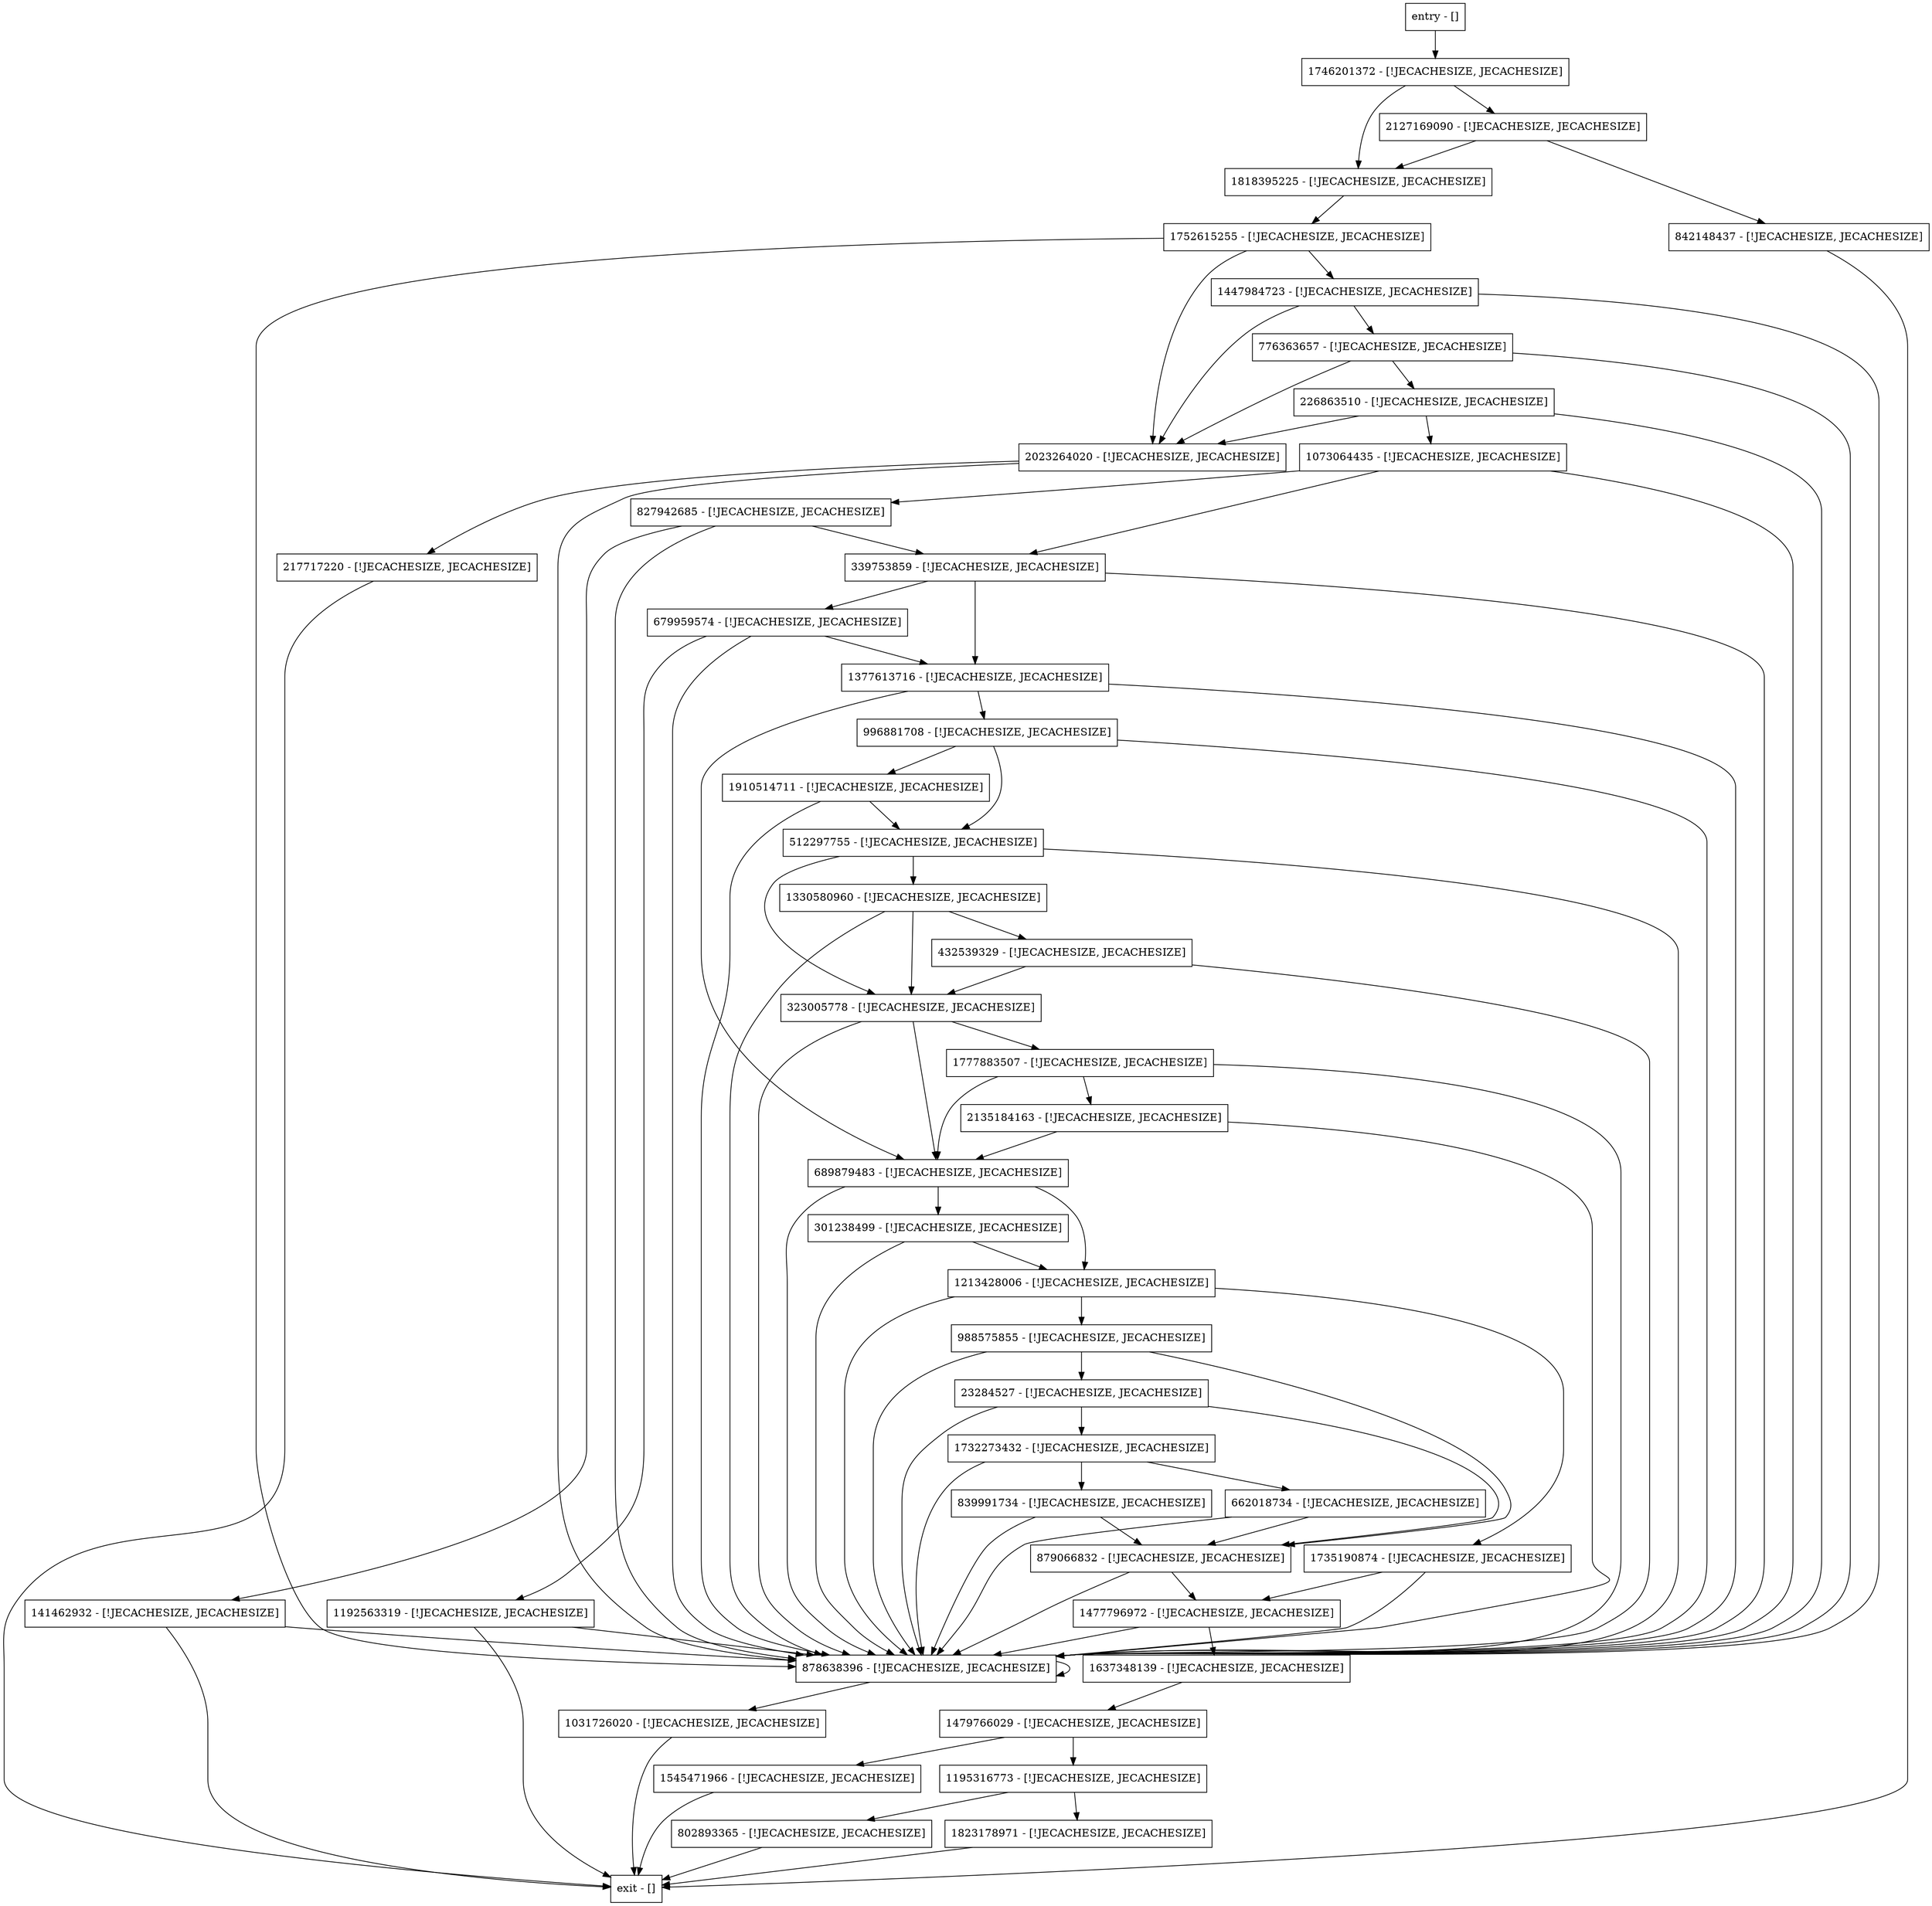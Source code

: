 digraph closeInternalWork {
node [shape=record];
2135184163 [label="2135184163 - [!JECACHESIZE, JECACHESIZE]"];
776363657 [label="776363657 - [!JECACHESIZE, JECACHESIZE]"];
2127169090 [label="2127169090 - [!JECACHESIZE, JECACHESIZE]"];
1213428006 [label="1213428006 - [!JECACHESIZE, JECACHESIZE]"];
432539329 [label="432539329 - [!JECACHESIZE, JECACHESIZE]"];
1637348139 [label="1637348139 - [!JECACHESIZE, JECACHESIZE]"];
662018734 [label="662018734 - [!JECACHESIZE, JECACHESIZE]"];
1732273432 [label="1732273432 - [!JECACHESIZE, JECACHESIZE]"];
1910514711 [label="1910514711 - [!JECACHESIZE, JECACHESIZE]"];
839991734 [label="839991734 - [!JECACHESIZE, JECACHESIZE]"];
1447984723 [label="1447984723 - [!JECACHESIZE, JECACHESIZE]"];
1818395225 [label="1818395225 - [!JECACHESIZE, JECACHESIZE]"];
2023264020 [label="2023264020 - [!JECACHESIZE, JECACHESIZE]"];
1031726020 [label="1031726020 - [!JECACHESIZE, JECACHESIZE]"];
23284527 [label="23284527 - [!JECACHESIZE, JECACHESIZE]"];
512297755 [label="512297755 - [!JECACHESIZE, JECACHESIZE]"];
879066832 [label="879066832 - [!JECACHESIZE, JECACHESIZE]"];
323005778 [label="323005778 - [!JECACHESIZE, JECACHESIZE]"];
339753859 [label="339753859 - [!JECACHESIZE, JECACHESIZE]"];
217717220 [label="217717220 - [!JECACHESIZE, JECACHESIZE]"];
1477796972 [label="1477796972 - [!JECACHESIZE, JECACHESIZE]"];
1479766029 [label="1479766029 - [!JECACHESIZE, JECACHESIZE]"];
141462932 [label="141462932 - [!JECACHESIZE, JECACHESIZE]"];
1192563319 [label="1192563319 - [!JECACHESIZE, JECACHESIZE]"];
802893365 [label="802893365 - [!JECACHESIZE, JECACHESIZE]"];
689879483 [label="689879483 - [!JECACHESIZE, JECACHESIZE]"];
878638396 [label="878638396 - [!JECACHESIZE, JECACHESIZE]"];
1545471966 [label="1545471966 - [!JECACHESIZE, JECACHESIZE]"];
996881708 [label="996881708 - [!JECACHESIZE, JECACHESIZE]"];
679959574 [label="679959574 - [!JECACHESIZE, JECACHESIZE]"];
entry [label="entry - []"];
exit [label="exit - []"];
1330580960 [label="1330580960 - [!JECACHESIZE, JECACHESIZE]"];
1752615255 [label="1752615255 - [!JECACHESIZE, JECACHESIZE]"];
988575855 [label="988575855 - [!JECACHESIZE, JECACHESIZE]"];
1735190874 [label="1735190874 - [!JECACHESIZE, JECACHESIZE]"];
301238499 [label="301238499 - [!JECACHESIZE, JECACHESIZE]"];
1823178971 [label="1823178971 - [!JECACHESIZE, JECACHESIZE]"];
1073064435 [label="1073064435 - [!JECACHESIZE, JECACHESIZE]"];
842148437 [label="842148437 - [!JECACHESIZE, JECACHESIZE]"];
1777883507 [label="1777883507 - [!JECACHESIZE, JECACHESIZE]"];
827942685 [label="827942685 - [!JECACHESIZE, JECACHESIZE]"];
226863510 [label="226863510 - [!JECACHESIZE, JECACHESIZE]"];
1746201372 [label="1746201372 - [!JECACHESIZE, JECACHESIZE]"];
1377613716 [label="1377613716 - [!JECACHESIZE, JECACHESIZE]"];
1195316773 [label="1195316773 - [!JECACHESIZE, JECACHESIZE]"];
entry;
exit;
2135184163 -> 689879483;
2135184163 -> 878638396;
776363657 -> 2023264020;
776363657 -> 878638396;
776363657 -> 226863510;
2127169090 -> 1818395225;
2127169090 -> 842148437;
1213428006 -> 988575855;
1213428006 -> 1735190874;
1213428006 -> 878638396;
432539329 -> 323005778;
432539329 -> 878638396;
1637348139 -> 1479766029;
662018734 -> 879066832;
662018734 -> 878638396;
1732273432 -> 839991734;
1732273432 -> 662018734;
1732273432 -> 878638396;
1910514711 -> 512297755;
1910514711 -> 878638396;
839991734 -> 879066832;
839991734 -> 878638396;
1447984723 -> 776363657;
1447984723 -> 2023264020;
1447984723 -> 878638396;
1818395225 -> 1752615255;
2023264020 -> 878638396;
2023264020 -> 217717220;
1031726020 -> exit;
23284527 -> 879066832;
23284527 -> 878638396;
23284527 -> 1732273432;
512297755 -> 1330580960;
512297755 -> 323005778;
512297755 -> 878638396;
879066832 -> 1477796972;
879066832 -> 878638396;
323005778 -> 689879483;
323005778 -> 1777883507;
323005778 -> 878638396;
339753859 -> 679959574;
339753859 -> 878638396;
339753859 -> 1377613716;
217717220 -> exit;
1477796972 -> 1637348139;
1477796972 -> 878638396;
1479766029 -> 1545471966;
1479766029 -> 1195316773;
141462932 -> exit;
141462932 -> 878638396;
1192563319 -> exit;
1192563319 -> 878638396;
802893365 -> exit;
689879483 -> 1213428006;
689879483 -> 301238499;
689879483 -> 878638396;
878638396 -> 1031726020;
878638396 -> 878638396;
1545471966 -> exit;
996881708 -> 512297755;
996881708 -> 878638396;
996881708 -> 1910514711;
679959574 -> 1192563319;
679959574 -> 878638396;
679959574 -> 1377613716;
entry -> 1746201372;
1330580960 -> 432539329;
1330580960 -> 323005778;
1330580960 -> 878638396;
1752615255 -> 1447984723;
1752615255 -> 2023264020;
1752615255 -> 878638396;
988575855 -> 23284527;
988575855 -> 879066832;
988575855 -> 878638396;
1735190874 -> 1477796972;
1735190874 -> 878638396;
301238499 -> 1213428006;
301238499 -> 878638396;
1823178971 -> exit;
1073064435 -> 878638396;
1073064435 -> 827942685;
1073064435 -> 339753859;
842148437 -> exit;
1777883507 -> 2135184163;
1777883507 -> 689879483;
1777883507 -> 878638396;
827942685 -> 141462932;
827942685 -> 878638396;
827942685 -> 339753859;
226863510 -> 2023264020;
226863510 -> 1073064435;
226863510 -> 878638396;
1746201372 -> 2127169090;
1746201372 -> 1818395225;
1377613716 -> 689879483;
1377613716 -> 878638396;
1377613716 -> 996881708;
1195316773 -> 1823178971;
1195316773 -> 802893365;
}
